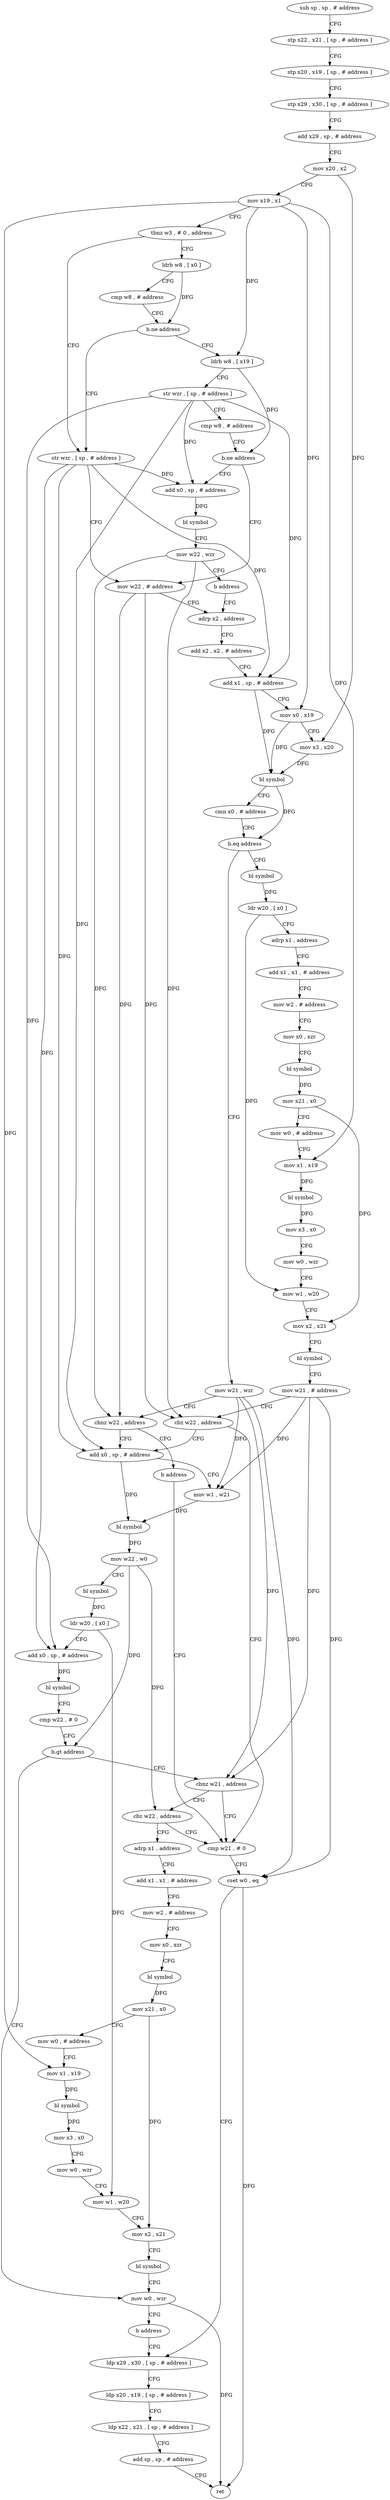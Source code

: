digraph "func" {
"4210348" [label = "sub sp , sp , # address" ]
"4210352" [label = "stp x22 , x21 , [ sp , # address ]" ]
"4210356" [label = "stp x20 , x19 , [ sp , # address ]" ]
"4210360" [label = "stp x29 , x30 , [ sp , # address ]" ]
"4210364" [label = "add x29 , sp , # address" ]
"4210368" [label = "mov x20 , x2" ]
"4210372" [label = "mov x19 , x1" ]
"4210376" [label = "tbnz w3 , # 0 , address" ]
"4210424" [label = "str wzr , [ sp , # address ]" ]
"4210380" [label = "ldrb w8 , [ x0 ]" ]
"4210428" [label = "mov w22 , # address" ]
"4210384" [label = "cmp w8 , # address" ]
"4210388" [label = "b.ne address" ]
"4210392" [label = "ldrb w8 , [ x19 ]" ]
"4210476" [label = "bl symbol" ]
"4210480" [label = "ldr w20 , [ x0 ]" ]
"4210484" [label = "adrp x1 , address" ]
"4210488" [label = "add x1 , x1 , # address" ]
"4210492" [label = "mov w2 , # address" ]
"4210496" [label = "mov x0 , xzr" ]
"4210500" [label = "bl symbol" ]
"4210504" [label = "mov x21 , x0" ]
"4210508" [label = "mov w0 , # address" ]
"4210512" [label = "mov x1 , x19" ]
"4210516" [label = "bl symbol" ]
"4210520" [label = "mov x3 , x0" ]
"4210524" [label = "mov w0 , wzr" ]
"4210528" [label = "mov w1 , w20" ]
"4210532" [label = "mov x2 , x21" ]
"4210536" [label = "bl symbol" ]
"4210540" [label = "mov w21 , # address" ]
"4210544" [label = "cbz w22 , address" ]
"4210660" [label = "cmp w21 , # 0" ]
"4210548" [label = "add x0 , sp , # address" ]
"4210464" [label = "mov w21 , wzr" ]
"4210468" [label = "cbnz w22 , address" ]
"4210472" [label = "b address" ]
"4210396" [label = "str wzr , [ sp , # address ]" ]
"4210400" [label = "cmp w8 , # address" ]
"4210404" [label = "b.ne address" ]
"4210408" [label = "add x0 , sp , # address" ]
"4210664" [label = "cset w0 , eq" ]
"4210668" [label = "ldp x29 , x30 , [ sp , # address ]" ]
"4210552" [label = "mov w1 , w21" ]
"4210556" [label = "bl symbol" ]
"4210560" [label = "mov w22 , w0" ]
"4210564" [label = "bl symbol" ]
"4210568" [label = "ldr w20 , [ x0 ]" ]
"4210572" [label = "add x0 , sp , # address" ]
"4210576" [label = "bl symbol" ]
"4210580" [label = "cmp w22 , # 0" ]
"4210584" [label = "b.gt address" ]
"4210652" [label = "mov w0 , wzr" ]
"4210588" [label = "cbnz w21 , address" ]
"4210432" [label = "adrp x2 , address" ]
"4210412" [label = "bl symbol" ]
"4210416" [label = "mov w22 , wzr" ]
"4210420" [label = "b address" ]
"4210656" [label = "b address" ]
"4210592" [label = "cbz w22 , address" ]
"4210436" [label = "add x2 , x2 , # address" ]
"4210440" [label = "add x1 , sp , # address" ]
"4210444" [label = "mov x0 , x19" ]
"4210448" [label = "mov x3 , x20" ]
"4210452" [label = "bl symbol" ]
"4210456" [label = "cmn x0 , # address" ]
"4210460" [label = "b.eq address" ]
"4210672" [label = "ldp x20 , x19 , [ sp , # address ]" ]
"4210676" [label = "ldp x22 , x21 , [ sp , # address ]" ]
"4210680" [label = "add sp , sp , # address" ]
"4210684" [label = "ret" ]
"4210596" [label = "adrp x1 , address" ]
"4210600" [label = "add x1 , x1 , # address" ]
"4210604" [label = "mov w2 , # address" ]
"4210608" [label = "mov x0 , xzr" ]
"4210612" [label = "bl symbol" ]
"4210616" [label = "mov x21 , x0" ]
"4210620" [label = "mov w0 , # address" ]
"4210624" [label = "mov x1 , x19" ]
"4210628" [label = "bl symbol" ]
"4210632" [label = "mov x3 , x0" ]
"4210636" [label = "mov w0 , wzr" ]
"4210640" [label = "mov w1 , w20" ]
"4210644" [label = "mov x2 , x21" ]
"4210648" [label = "bl symbol" ]
"4210348" -> "4210352" [ label = "CFG" ]
"4210352" -> "4210356" [ label = "CFG" ]
"4210356" -> "4210360" [ label = "CFG" ]
"4210360" -> "4210364" [ label = "CFG" ]
"4210364" -> "4210368" [ label = "CFG" ]
"4210368" -> "4210372" [ label = "CFG" ]
"4210368" -> "4210448" [ label = "DFG" ]
"4210372" -> "4210376" [ label = "CFG" ]
"4210372" -> "4210392" [ label = "DFG" ]
"4210372" -> "4210444" [ label = "DFG" ]
"4210372" -> "4210512" [ label = "DFG" ]
"4210372" -> "4210624" [ label = "DFG" ]
"4210376" -> "4210424" [ label = "CFG" ]
"4210376" -> "4210380" [ label = "CFG" ]
"4210424" -> "4210428" [ label = "CFG" ]
"4210424" -> "4210440" [ label = "DFG" ]
"4210424" -> "4210408" [ label = "DFG" ]
"4210424" -> "4210548" [ label = "DFG" ]
"4210424" -> "4210572" [ label = "DFG" ]
"4210380" -> "4210384" [ label = "CFG" ]
"4210380" -> "4210388" [ label = "DFG" ]
"4210428" -> "4210432" [ label = "CFG" ]
"4210428" -> "4210544" [ label = "DFG" ]
"4210428" -> "4210468" [ label = "DFG" ]
"4210384" -> "4210388" [ label = "CFG" ]
"4210388" -> "4210424" [ label = "CFG" ]
"4210388" -> "4210392" [ label = "CFG" ]
"4210392" -> "4210396" [ label = "CFG" ]
"4210392" -> "4210404" [ label = "DFG" ]
"4210476" -> "4210480" [ label = "DFG" ]
"4210480" -> "4210484" [ label = "CFG" ]
"4210480" -> "4210528" [ label = "DFG" ]
"4210484" -> "4210488" [ label = "CFG" ]
"4210488" -> "4210492" [ label = "CFG" ]
"4210492" -> "4210496" [ label = "CFG" ]
"4210496" -> "4210500" [ label = "CFG" ]
"4210500" -> "4210504" [ label = "DFG" ]
"4210504" -> "4210508" [ label = "CFG" ]
"4210504" -> "4210532" [ label = "DFG" ]
"4210508" -> "4210512" [ label = "CFG" ]
"4210512" -> "4210516" [ label = "DFG" ]
"4210516" -> "4210520" [ label = "DFG" ]
"4210520" -> "4210524" [ label = "CFG" ]
"4210524" -> "4210528" [ label = "CFG" ]
"4210528" -> "4210532" [ label = "CFG" ]
"4210532" -> "4210536" [ label = "CFG" ]
"4210536" -> "4210540" [ label = "CFG" ]
"4210540" -> "4210544" [ label = "CFG" ]
"4210540" -> "4210664" [ label = "DFG" ]
"4210540" -> "4210552" [ label = "DFG" ]
"4210540" -> "4210588" [ label = "DFG" ]
"4210544" -> "4210660" [ label = "CFG" ]
"4210544" -> "4210548" [ label = "CFG" ]
"4210660" -> "4210664" [ label = "CFG" ]
"4210548" -> "4210552" [ label = "CFG" ]
"4210548" -> "4210556" [ label = "DFG" ]
"4210464" -> "4210468" [ label = "CFG" ]
"4210464" -> "4210664" [ label = "DFG" ]
"4210464" -> "4210552" [ label = "DFG" ]
"4210464" -> "4210588" [ label = "DFG" ]
"4210468" -> "4210548" [ label = "CFG" ]
"4210468" -> "4210472" [ label = "CFG" ]
"4210472" -> "4210660" [ label = "CFG" ]
"4210396" -> "4210400" [ label = "CFG" ]
"4210396" -> "4210440" [ label = "DFG" ]
"4210396" -> "4210408" [ label = "DFG" ]
"4210396" -> "4210548" [ label = "DFG" ]
"4210396" -> "4210572" [ label = "DFG" ]
"4210400" -> "4210404" [ label = "CFG" ]
"4210404" -> "4210428" [ label = "CFG" ]
"4210404" -> "4210408" [ label = "CFG" ]
"4210408" -> "4210412" [ label = "DFG" ]
"4210664" -> "4210668" [ label = "CFG" ]
"4210664" -> "4210684" [ label = "DFG" ]
"4210668" -> "4210672" [ label = "CFG" ]
"4210552" -> "4210556" [ label = "DFG" ]
"4210556" -> "4210560" [ label = "DFG" ]
"4210560" -> "4210564" [ label = "CFG" ]
"4210560" -> "4210584" [ label = "DFG" ]
"4210560" -> "4210592" [ label = "DFG" ]
"4210564" -> "4210568" [ label = "DFG" ]
"4210568" -> "4210572" [ label = "CFG" ]
"4210568" -> "4210640" [ label = "DFG" ]
"4210572" -> "4210576" [ label = "DFG" ]
"4210576" -> "4210580" [ label = "CFG" ]
"4210580" -> "4210584" [ label = "CFG" ]
"4210584" -> "4210652" [ label = "CFG" ]
"4210584" -> "4210588" [ label = "CFG" ]
"4210652" -> "4210656" [ label = "CFG" ]
"4210652" -> "4210684" [ label = "DFG" ]
"4210588" -> "4210660" [ label = "CFG" ]
"4210588" -> "4210592" [ label = "CFG" ]
"4210432" -> "4210436" [ label = "CFG" ]
"4210412" -> "4210416" [ label = "CFG" ]
"4210416" -> "4210420" [ label = "CFG" ]
"4210416" -> "4210544" [ label = "DFG" ]
"4210416" -> "4210468" [ label = "DFG" ]
"4210420" -> "4210432" [ label = "CFG" ]
"4210656" -> "4210668" [ label = "CFG" ]
"4210592" -> "4210660" [ label = "CFG" ]
"4210592" -> "4210596" [ label = "CFG" ]
"4210436" -> "4210440" [ label = "CFG" ]
"4210440" -> "4210444" [ label = "CFG" ]
"4210440" -> "4210452" [ label = "DFG" ]
"4210444" -> "4210448" [ label = "CFG" ]
"4210444" -> "4210452" [ label = "DFG" ]
"4210448" -> "4210452" [ label = "DFG" ]
"4210452" -> "4210456" [ label = "CFG" ]
"4210452" -> "4210460" [ label = "DFG" ]
"4210456" -> "4210460" [ label = "CFG" ]
"4210460" -> "4210476" [ label = "CFG" ]
"4210460" -> "4210464" [ label = "CFG" ]
"4210672" -> "4210676" [ label = "CFG" ]
"4210676" -> "4210680" [ label = "CFG" ]
"4210680" -> "4210684" [ label = "CFG" ]
"4210596" -> "4210600" [ label = "CFG" ]
"4210600" -> "4210604" [ label = "CFG" ]
"4210604" -> "4210608" [ label = "CFG" ]
"4210608" -> "4210612" [ label = "CFG" ]
"4210612" -> "4210616" [ label = "DFG" ]
"4210616" -> "4210620" [ label = "CFG" ]
"4210616" -> "4210644" [ label = "DFG" ]
"4210620" -> "4210624" [ label = "CFG" ]
"4210624" -> "4210628" [ label = "DFG" ]
"4210628" -> "4210632" [ label = "DFG" ]
"4210632" -> "4210636" [ label = "CFG" ]
"4210636" -> "4210640" [ label = "CFG" ]
"4210640" -> "4210644" [ label = "CFG" ]
"4210644" -> "4210648" [ label = "CFG" ]
"4210648" -> "4210652" [ label = "CFG" ]
}
